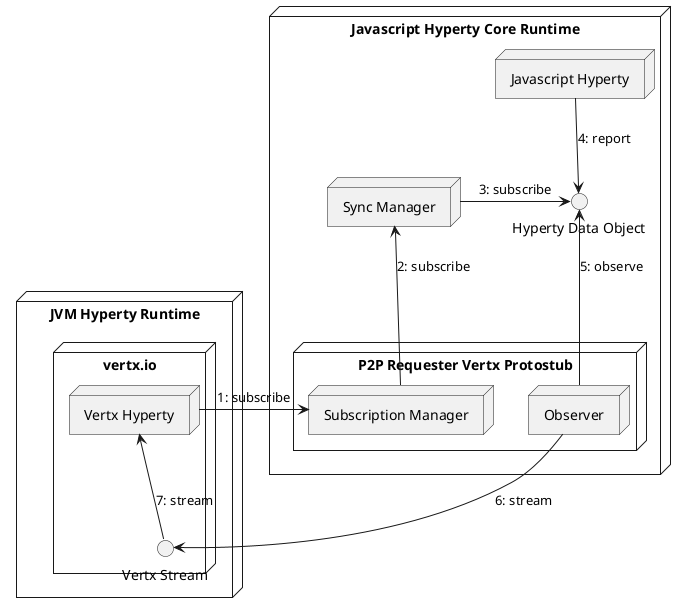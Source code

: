 @startuml

node "JVM Hyperty Runtime" {
  node  vertx.io {

    node "Vertx Hyperty" as vertxHy

    interface "Vertx Stream" as stream

  }

}

node "Javascript Hyperty Core Runtime" as node {
  node "Javascript Hyperty" as jsHy

  interface "Hyperty Data Object" as hyDO

  node "Sync Manager" as sm

  node "P2P Requester Vertx Protostub" as vertxStub {
    node "Subscription Manager" as vertxSM
    node "Observer"
  }
}

vertxHy -> vertxSM : 1: subscribe

sm <- vertxSM : 2: subscribe

sm -> hyDO : 3: subscribe

hyDO <-up- jsHy : 4: report

Observer -up-> hyDO : 5: observe

Observer -> stream : 6: stream

vertxHy <-down- stream : 7: stream

@enduml
